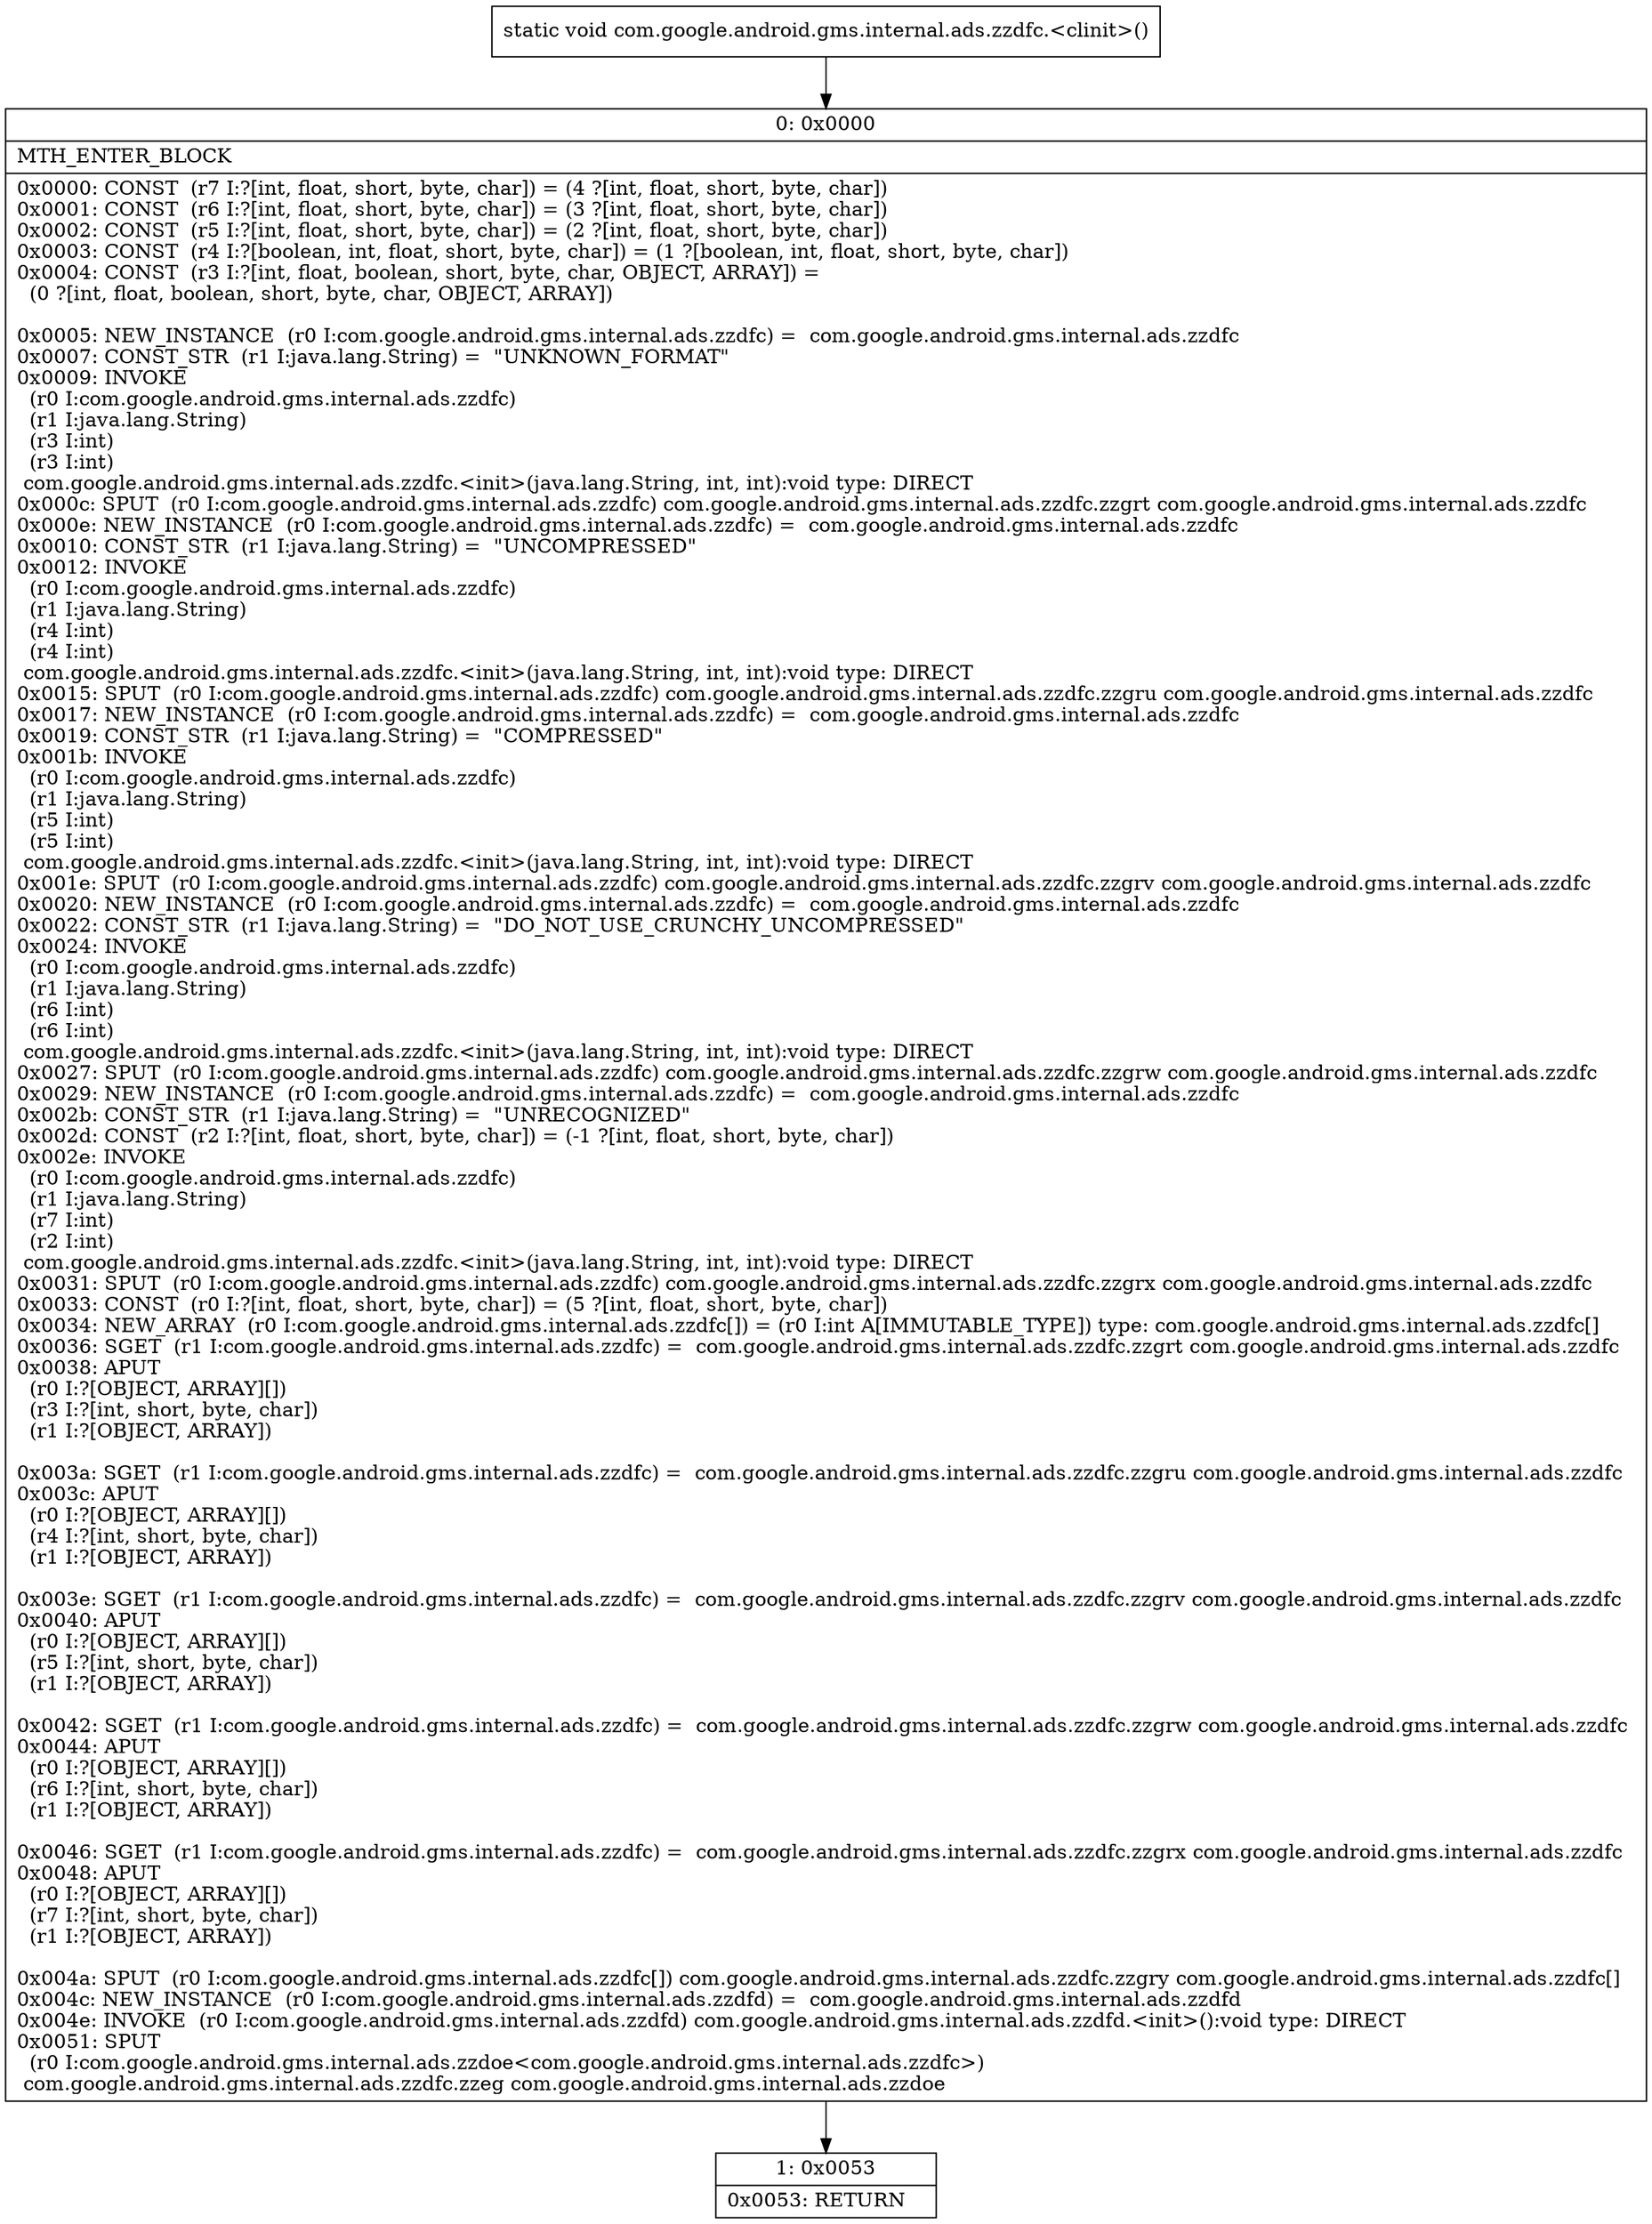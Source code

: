 digraph "CFG forcom.google.android.gms.internal.ads.zzdfc.\<clinit\>()V" {
Node_0 [shape=record,label="{0\:\ 0x0000|MTH_ENTER_BLOCK\l|0x0000: CONST  (r7 I:?[int, float, short, byte, char]) = (4 ?[int, float, short, byte, char]) \l0x0001: CONST  (r6 I:?[int, float, short, byte, char]) = (3 ?[int, float, short, byte, char]) \l0x0002: CONST  (r5 I:?[int, float, short, byte, char]) = (2 ?[int, float, short, byte, char]) \l0x0003: CONST  (r4 I:?[boolean, int, float, short, byte, char]) = (1 ?[boolean, int, float, short, byte, char]) \l0x0004: CONST  (r3 I:?[int, float, boolean, short, byte, char, OBJECT, ARRAY]) = \l  (0 ?[int, float, boolean, short, byte, char, OBJECT, ARRAY])\l \l0x0005: NEW_INSTANCE  (r0 I:com.google.android.gms.internal.ads.zzdfc) =  com.google.android.gms.internal.ads.zzdfc \l0x0007: CONST_STR  (r1 I:java.lang.String) =  \"UNKNOWN_FORMAT\" \l0x0009: INVOKE  \l  (r0 I:com.google.android.gms.internal.ads.zzdfc)\l  (r1 I:java.lang.String)\l  (r3 I:int)\l  (r3 I:int)\l com.google.android.gms.internal.ads.zzdfc.\<init\>(java.lang.String, int, int):void type: DIRECT \l0x000c: SPUT  (r0 I:com.google.android.gms.internal.ads.zzdfc) com.google.android.gms.internal.ads.zzdfc.zzgrt com.google.android.gms.internal.ads.zzdfc \l0x000e: NEW_INSTANCE  (r0 I:com.google.android.gms.internal.ads.zzdfc) =  com.google.android.gms.internal.ads.zzdfc \l0x0010: CONST_STR  (r1 I:java.lang.String) =  \"UNCOMPRESSED\" \l0x0012: INVOKE  \l  (r0 I:com.google.android.gms.internal.ads.zzdfc)\l  (r1 I:java.lang.String)\l  (r4 I:int)\l  (r4 I:int)\l com.google.android.gms.internal.ads.zzdfc.\<init\>(java.lang.String, int, int):void type: DIRECT \l0x0015: SPUT  (r0 I:com.google.android.gms.internal.ads.zzdfc) com.google.android.gms.internal.ads.zzdfc.zzgru com.google.android.gms.internal.ads.zzdfc \l0x0017: NEW_INSTANCE  (r0 I:com.google.android.gms.internal.ads.zzdfc) =  com.google.android.gms.internal.ads.zzdfc \l0x0019: CONST_STR  (r1 I:java.lang.String) =  \"COMPRESSED\" \l0x001b: INVOKE  \l  (r0 I:com.google.android.gms.internal.ads.zzdfc)\l  (r1 I:java.lang.String)\l  (r5 I:int)\l  (r5 I:int)\l com.google.android.gms.internal.ads.zzdfc.\<init\>(java.lang.String, int, int):void type: DIRECT \l0x001e: SPUT  (r0 I:com.google.android.gms.internal.ads.zzdfc) com.google.android.gms.internal.ads.zzdfc.zzgrv com.google.android.gms.internal.ads.zzdfc \l0x0020: NEW_INSTANCE  (r0 I:com.google.android.gms.internal.ads.zzdfc) =  com.google.android.gms.internal.ads.zzdfc \l0x0022: CONST_STR  (r1 I:java.lang.String) =  \"DO_NOT_USE_CRUNCHY_UNCOMPRESSED\" \l0x0024: INVOKE  \l  (r0 I:com.google.android.gms.internal.ads.zzdfc)\l  (r1 I:java.lang.String)\l  (r6 I:int)\l  (r6 I:int)\l com.google.android.gms.internal.ads.zzdfc.\<init\>(java.lang.String, int, int):void type: DIRECT \l0x0027: SPUT  (r0 I:com.google.android.gms.internal.ads.zzdfc) com.google.android.gms.internal.ads.zzdfc.zzgrw com.google.android.gms.internal.ads.zzdfc \l0x0029: NEW_INSTANCE  (r0 I:com.google.android.gms.internal.ads.zzdfc) =  com.google.android.gms.internal.ads.zzdfc \l0x002b: CONST_STR  (r1 I:java.lang.String) =  \"UNRECOGNIZED\" \l0x002d: CONST  (r2 I:?[int, float, short, byte, char]) = (\-1 ?[int, float, short, byte, char]) \l0x002e: INVOKE  \l  (r0 I:com.google.android.gms.internal.ads.zzdfc)\l  (r1 I:java.lang.String)\l  (r7 I:int)\l  (r2 I:int)\l com.google.android.gms.internal.ads.zzdfc.\<init\>(java.lang.String, int, int):void type: DIRECT \l0x0031: SPUT  (r0 I:com.google.android.gms.internal.ads.zzdfc) com.google.android.gms.internal.ads.zzdfc.zzgrx com.google.android.gms.internal.ads.zzdfc \l0x0033: CONST  (r0 I:?[int, float, short, byte, char]) = (5 ?[int, float, short, byte, char]) \l0x0034: NEW_ARRAY  (r0 I:com.google.android.gms.internal.ads.zzdfc[]) = (r0 I:int A[IMMUTABLE_TYPE]) type: com.google.android.gms.internal.ads.zzdfc[] \l0x0036: SGET  (r1 I:com.google.android.gms.internal.ads.zzdfc) =  com.google.android.gms.internal.ads.zzdfc.zzgrt com.google.android.gms.internal.ads.zzdfc \l0x0038: APUT  \l  (r0 I:?[OBJECT, ARRAY][])\l  (r3 I:?[int, short, byte, char])\l  (r1 I:?[OBJECT, ARRAY])\l \l0x003a: SGET  (r1 I:com.google.android.gms.internal.ads.zzdfc) =  com.google.android.gms.internal.ads.zzdfc.zzgru com.google.android.gms.internal.ads.zzdfc \l0x003c: APUT  \l  (r0 I:?[OBJECT, ARRAY][])\l  (r4 I:?[int, short, byte, char])\l  (r1 I:?[OBJECT, ARRAY])\l \l0x003e: SGET  (r1 I:com.google.android.gms.internal.ads.zzdfc) =  com.google.android.gms.internal.ads.zzdfc.zzgrv com.google.android.gms.internal.ads.zzdfc \l0x0040: APUT  \l  (r0 I:?[OBJECT, ARRAY][])\l  (r5 I:?[int, short, byte, char])\l  (r1 I:?[OBJECT, ARRAY])\l \l0x0042: SGET  (r1 I:com.google.android.gms.internal.ads.zzdfc) =  com.google.android.gms.internal.ads.zzdfc.zzgrw com.google.android.gms.internal.ads.zzdfc \l0x0044: APUT  \l  (r0 I:?[OBJECT, ARRAY][])\l  (r6 I:?[int, short, byte, char])\l  (r1 I:?[OBJECT, ARRAY])\l \l0x0046: SGET  (r1 I:com.google.android.gms.internal.ads.zzdfc) =  com.google.android.gms.internal.ads.zzdfc.zzgrx com.google.android.gms.internal.ads.zzdfc \l0x0048: APUT  \l  (r0 I:?[OBJECT, ARRAY][])\l  (r7 I:?[int, short, byte, char])\l  (r1 I:?[OBJECT, ARRAY])\l \l0x004a: SPUT  (r0 I:com.google.android.gms.internal.ads.zzdfc[]) com.google.android.gms.internal.ads.zzdfc.zzgry com.google.android.gms.internal.ads.zzdfc[] \l0x004c: NEW_INSTANCE  (r0 I:com.google.android.gms.internal.ads.zzdfd) =  com.google.android.gms.internal.ads.zzdfd \l0x004e: INVOKE  (r0 I:com.google.android.gms.internal.ads.zzdfd) com.google.android.gms.internal.ads.zzdfd.\<init\>():void type: DIRECT \l0x0051: SPUT  \l  (r0 I:com.google.android.gms.internal.ads.zzdoe\<com.google.android.gms.internal.ads.zzdfc\>)\l com.google.android.gms.internal.ads.zzdfc.zzeg com.google.android.gms.internal.ads.zzdoe \l}"];
Node_1 [shape=record,label="{1\:\ 0x0053|0x0053: RETURN   \l}"];
MethodNode[shape=record,label="{static void com.google.android.gms.internal.ads.zzdfc.\<clinit\>() }"];
MethodNode -> Node_0;
Node_0 -> Node_1;
}

